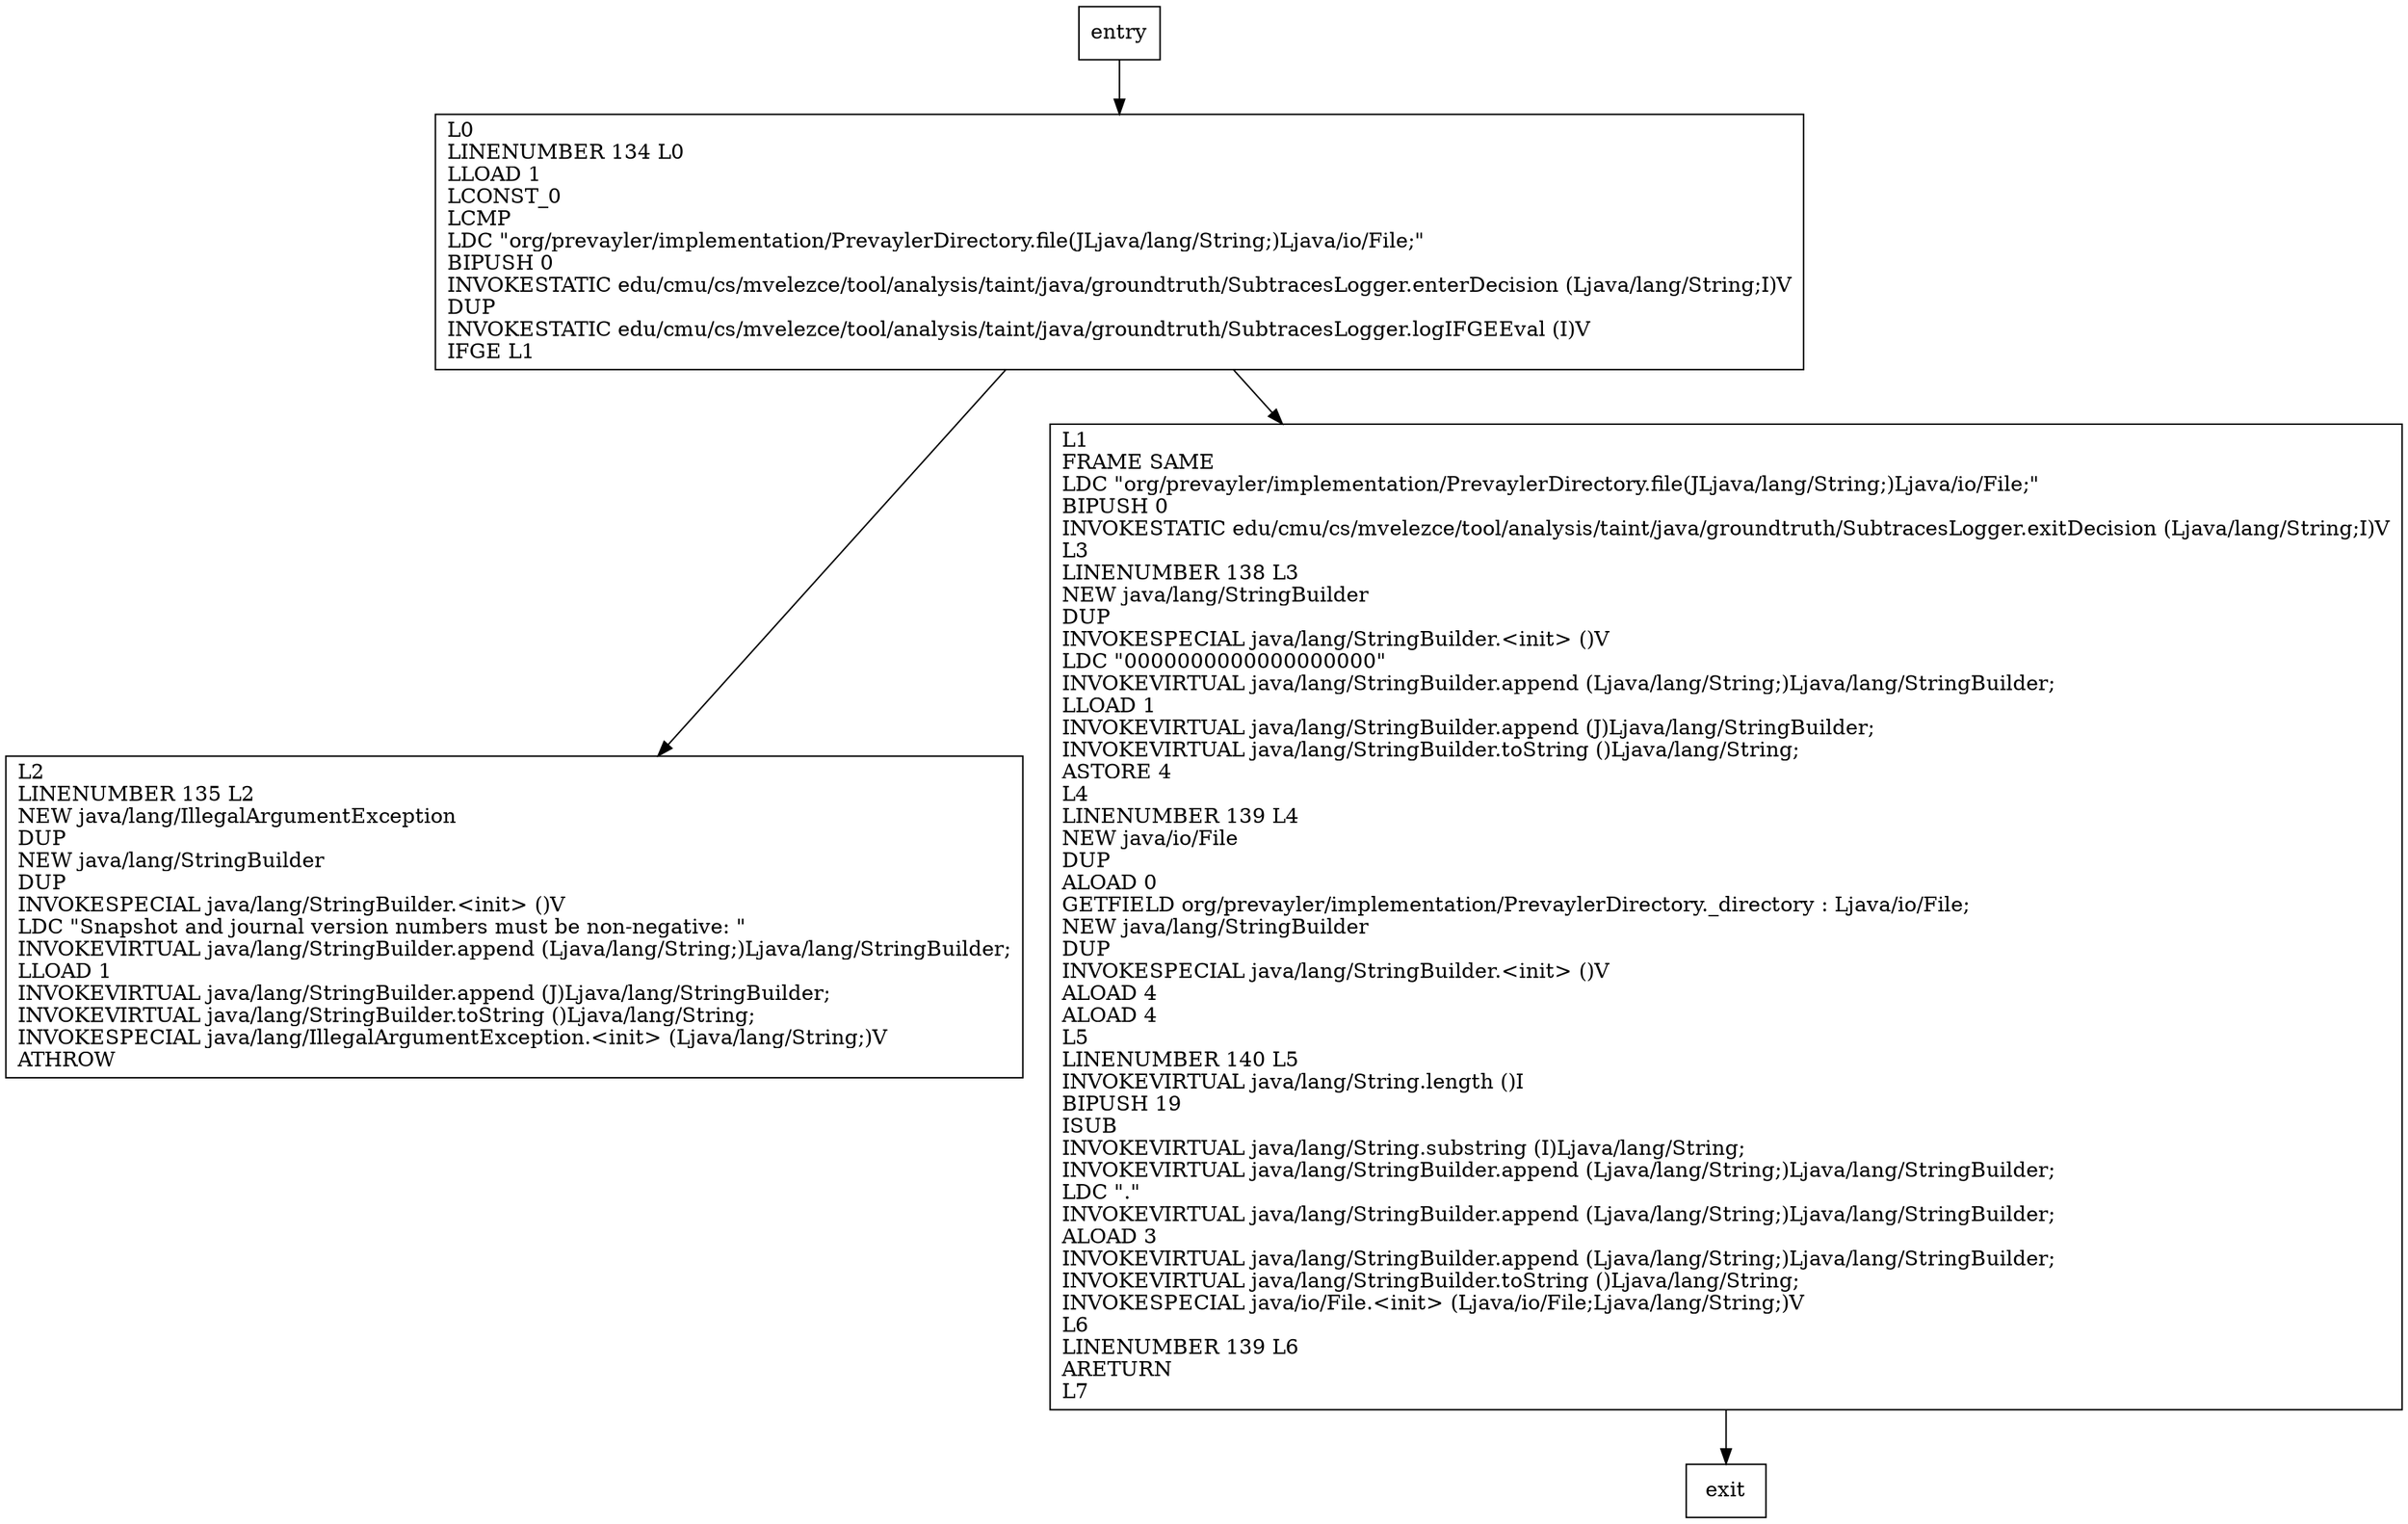 digraph file {
node [shape=record];
576149775 [label="L0\lLINENUMBER 134 L0\lLLOAD 1\lLCONST_0\lLCMP\lLDC \"org/prevayler/implementation/PrevaylerDirectory.file(JLjava/lang/String;)Ljava/io/File;\"\lBIPUSH 0\lINVOKESTATIC edu/cmu/cs/mvelezce/tool/analysis/taint/java/groundtruth/SubtracesLogger.enterDecision (Ljava/lang/String;I)V\lDUP\lINVOKESTATIC edu/cmu/cs/mvelezce/tool/analysis/taint/java/groundtruth/SubtracesLogger.logIFGEEval (I)V\lIFGE L1\l"];
205413948 [label="L2\lLINENUMBER 135 L2\lNEW java/lang/IllegalArgumentException\lDUP\lNEW java/lang/StringBuilder\lDUP\lINVOKESPECIAL java/lang/StringBuilder.\<init\> ()V\lLDC \"Snapshot and journal version numbers must be non-negative: \"\lINVOKEVIRTUAL java/lang/StringBuilder.append (Ljava/lang/String;)Ljava/lang/StringBuilder;\lLLOAD 1\lINVOKEVIRTUAL java/lang/StringBuilder.append (J)Ljava/lang/StringBuilder;\lINVOKEVIRTUAL java/lang/StringBuilder.toString ()Ljava/lang/String;\lINVOKESPECIAL java/lang/IllegalArgumentException.\<init\> (Ljava/lang/String;)V\lATHROW\l"];
301421265 [label="L1\lFRAME SAME\lLDC \"org/prevayler/implementation/PrevaylerDirectory.file(JLjava/lang/String;)Ljava/io/File;\"\lBIPUSH 0\lINVOKESTATIC edu/cmu/cs/mvelezce/tool/analysis/taint/java/groundtruth/SubtracesLogger.exitDecision (Ljava/lang/String;I)V\lL3\lLINENUMBER 138 L3\lNEW java/lang/StringBuilder\lDUP\lINVOKESPECIAL java/lang/StringBuilder.\<init\> ()V\lLDC \"0000000000000000000\"\lINVOKEVIRTUAL java/lang/StringBuilder.append (Ljava/lang/String;)Ljava/lang/StringBuilder;\lLLOAD 1\lINVOKEVIRTUAL java/lang/StringBuilder.append (J)Ljava/lang/StringBuilder;\lINVOKEVIRTUAL java/lang/StringBuilder.toString ()Ljava/lang/String;\lASTORE 4\lL4\lLINENUMBER 139 L4\lNEW java/io/File\lDUP\lALOAD 0\lGETFIELD org/prevayler/implementation/PrevaylerDirectory._directory : Ljava/io/File;\lNEW java/lang/StringBuilder\lDUP\lINVOKESPECIAL java/lang/StringBuilder.\<init\> ()V\lALOAD 4\lALOAD 4\lL5\lLINENUMBER 140 L5\lINVOKEVIRTUAL java/lang/String.length ()I\lBIPUSH 19\lISUB\lINVOKEVIRTUAL java/lang/String.substring (I)Ljava/lang/String;\lINVOKEVIRTUAL java/lang/StringBuilder.append (Ljava/lang/String;)Ljava/lang/StringBuilder;\lLDC \".\"\lINVOKEVIRTUAL java/lang/StringBuilder.append (Ljava/lang/String;)Ljava/lang/StringBuilder;\lALOAD 3\lINVOKEVIRTUAL java/lang/StringBuilder.append (Ljava/lang/String;)Ljava/lang/StringBuilder;\lINVOKEVIRTUAL java/lang/StringBuilder.toString ()Ljava/lang/String;\lINVOKESPECIAL java/io/File.\<init\> (Ljava/io/File;Ljava/lang/String;)V\lL6\lLINENUMBER 139 L6\lARETURN\lL7\l"];
entry;
exit;
entry -> 576149775;
576149775 -> 205413948;
576149775 -> 301421265;
301421265 -> exit;
}
